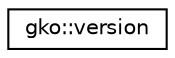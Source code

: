 digraph "Graphical Class Hierarchy"
{
 // INTERACTIVE_SVG=YES
  edge [fontname="Helvetica",fontsize="10",labelfontname="Helvetica",labelfontsize="10"];
  node [fontname="Helvetica",fontsize="10",shape=record];
  rankdir="LR";
  Node1 [label="gko::version",height=0.2,width=0.4,color="black", fillcolor="white", style="filled",URL="$structgko_1_1version.html",tooltip="This structure is used to represent versions of various Ginkgo modules. "];
}
